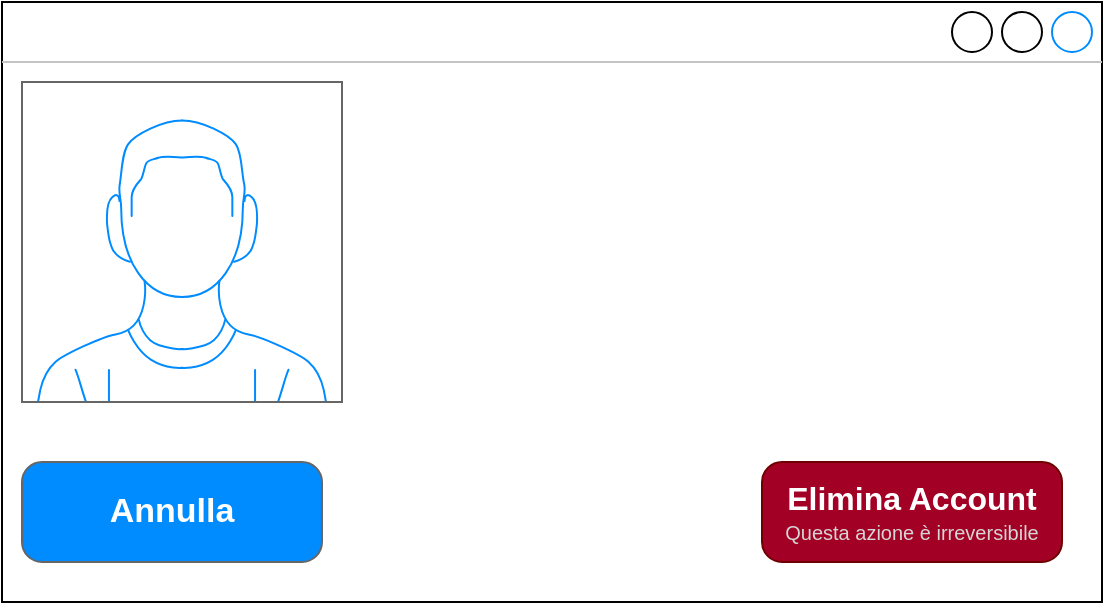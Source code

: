 <mxfile>
    <diagram id="0CCN0wXJTtRZbi8F57oW" name="Page-1">
        <mxGraphModel dx="941" dy="649" grid="1" gridSize="10" guides="1" tooltips="1" connect="1" arrows="1" fold="1" page="1" pageScale="1" pageWidth="850" pageHeight="1100" math="0" shadow="0">
            <root>
                <mxCell id="0"/>
                <mxCell id="1" parent="0"/>
                <mxCell id="2" value="&lt;font color=&quot;#ffffff&quot;&gt;Eliminazione Account&lt;/font&gt;" style="strokeWidth=1;shadow=0;dashed=0;align=center;html=1;shape=mxgraph.mockup.containers.window;align=left;verticalAlign=top;spacingLeft=8;strokeColor2=#008cff;strokeColor3=#c4c4c4;fontColor=#666666;mainText=;fontSize=17;labelBackgroundColor=none;" vertex="1" parent="1">
                    <mxGeometry x="150" y="210" width="550" height="300" as="geometry"/>
                </mxCell>
                <mxCell id="3" value="" style="verticalLabelPosition=bottom;shadow=0;dashed=0;align=center;html=1;verticalAlign=top;strokeWidth=1;shape=mxgraph.mockup.containers.userMale;strokeColor=#666666;strokeColor2=#008cff;gradientColor=none;" vertex="1" parent="1">
                    <mxGeometry x="160" y="250" width="160" height="160" as="geometry"/>
                </mxCell>
                <mxCell id="4" value="Annulla" style="strokeWidth=1;shadow=0;dashed=0;align=center;html=1;shape=mxgraph.mockup.buttons.button;strokeColor=#666666;fontColor=#ffffff;mainText=;buttonStyle=round;fontSize=17;fontStyle=1;fillColor=#008cff;whiteSpace=wrap;" vertex="1" parent="1">
                    <mxGeometry x="160" y="440" width="150" height="50" as="geometry"/>
                </mxCell>
                <mxCell id="5" value="" style="strokeWidth=1;shadow=0;dashed=0;align=center;html=1;shape=mxgraph.mockup.buttons.multiButton;fillColor=#a20025;strokeColor=#6F0000;mainText=;subText=;fontColor=#ffffff;" vertex="1" parent="1">
                    <mxGeometry x="530" y="440" width="150" height="50" as="geometry"/>
                </mxCell>
                <mxCell id="6" value="Elimina Account" style="strokeWidth=1;shadow=0;dashed=0;align=center;html=1;shape=mxgraph.mockup.anchor;fontSize=16;fontColor=#ffffff;fontStyle=1;whiteSpace=wrap;" vertex="1" parent="5">
                    <mxGeometry y="8" width="150" height="20" as="geometry"/>
                </mxCell>
                <mxCell id="7" value="&lt;span style=&quot;font-weight: normal;&quot;&gt;&lt;font color=&quot;#d6d6d6&quot; style=&quot;font-size: 10px;&quot;&gt;Questa azione è irreversibile&lt;/font&gt;&lt;/span&gt;" style="strokeWidth=1;shadow=0;dashed=0;align=center;html=1;shape=mxgraph.mockup.anchor;fontSize=12;fontColor=#ffffff;fontStyle=1;whiteSpace=wrap;" vertex="1" parent="5">
                    <mxGeometry y="30" width="150" height="10" as="geometry"/>
                </mxCell>
                <mxCell id="8" value="" style="verticalLabelPosition=bottom;shadow=0;align=center;html=1;verticalAlign=top;strokeWidth=7;shape=mxgraph.mockup.markup.line;strokeColor=#FFFFFF;fontSize=10;fontColor=#D6D6D6;perimeterSpacing=0;" vertex="1" parent="1">
                    <mxGeometry x="340" y="250" width="270" height="20" as="geometry"/>
                </mxCell>
                <mxCell id="9" value="" style="verticalLabelPosition=bottom;shadow=0;align=center;html=1;verticalAlign=top;strokeWidth=2;shape=mxgraph.mockup.markup.line;strokeColor=#FFFFFF;fontSize=10;fontColor=#D6D6D6;" vertex="1" parent="1">
                    <mxGeometry x="340" y="300" width="330" height="20" as="geometry"/>
                </mxCell>
                <mxCell id="10" value="" style="verticalLabelPosition=bottom;shadow=0;align=center;html=1;verticalAlign=top;strokeWidth=2;shape=mxgraph.mockup.markup.line;strokeColor=#FFFFFF;fontSize=10;fontColor=#D6D6D6;" vertex="1" parent="1">
                    <mxGeometry x="340" y="320" width="170" height="20" as="geometry"/>
                </mxCell>
            </root>
        </mxGraphModel>
    </diagram>
</mxfile>